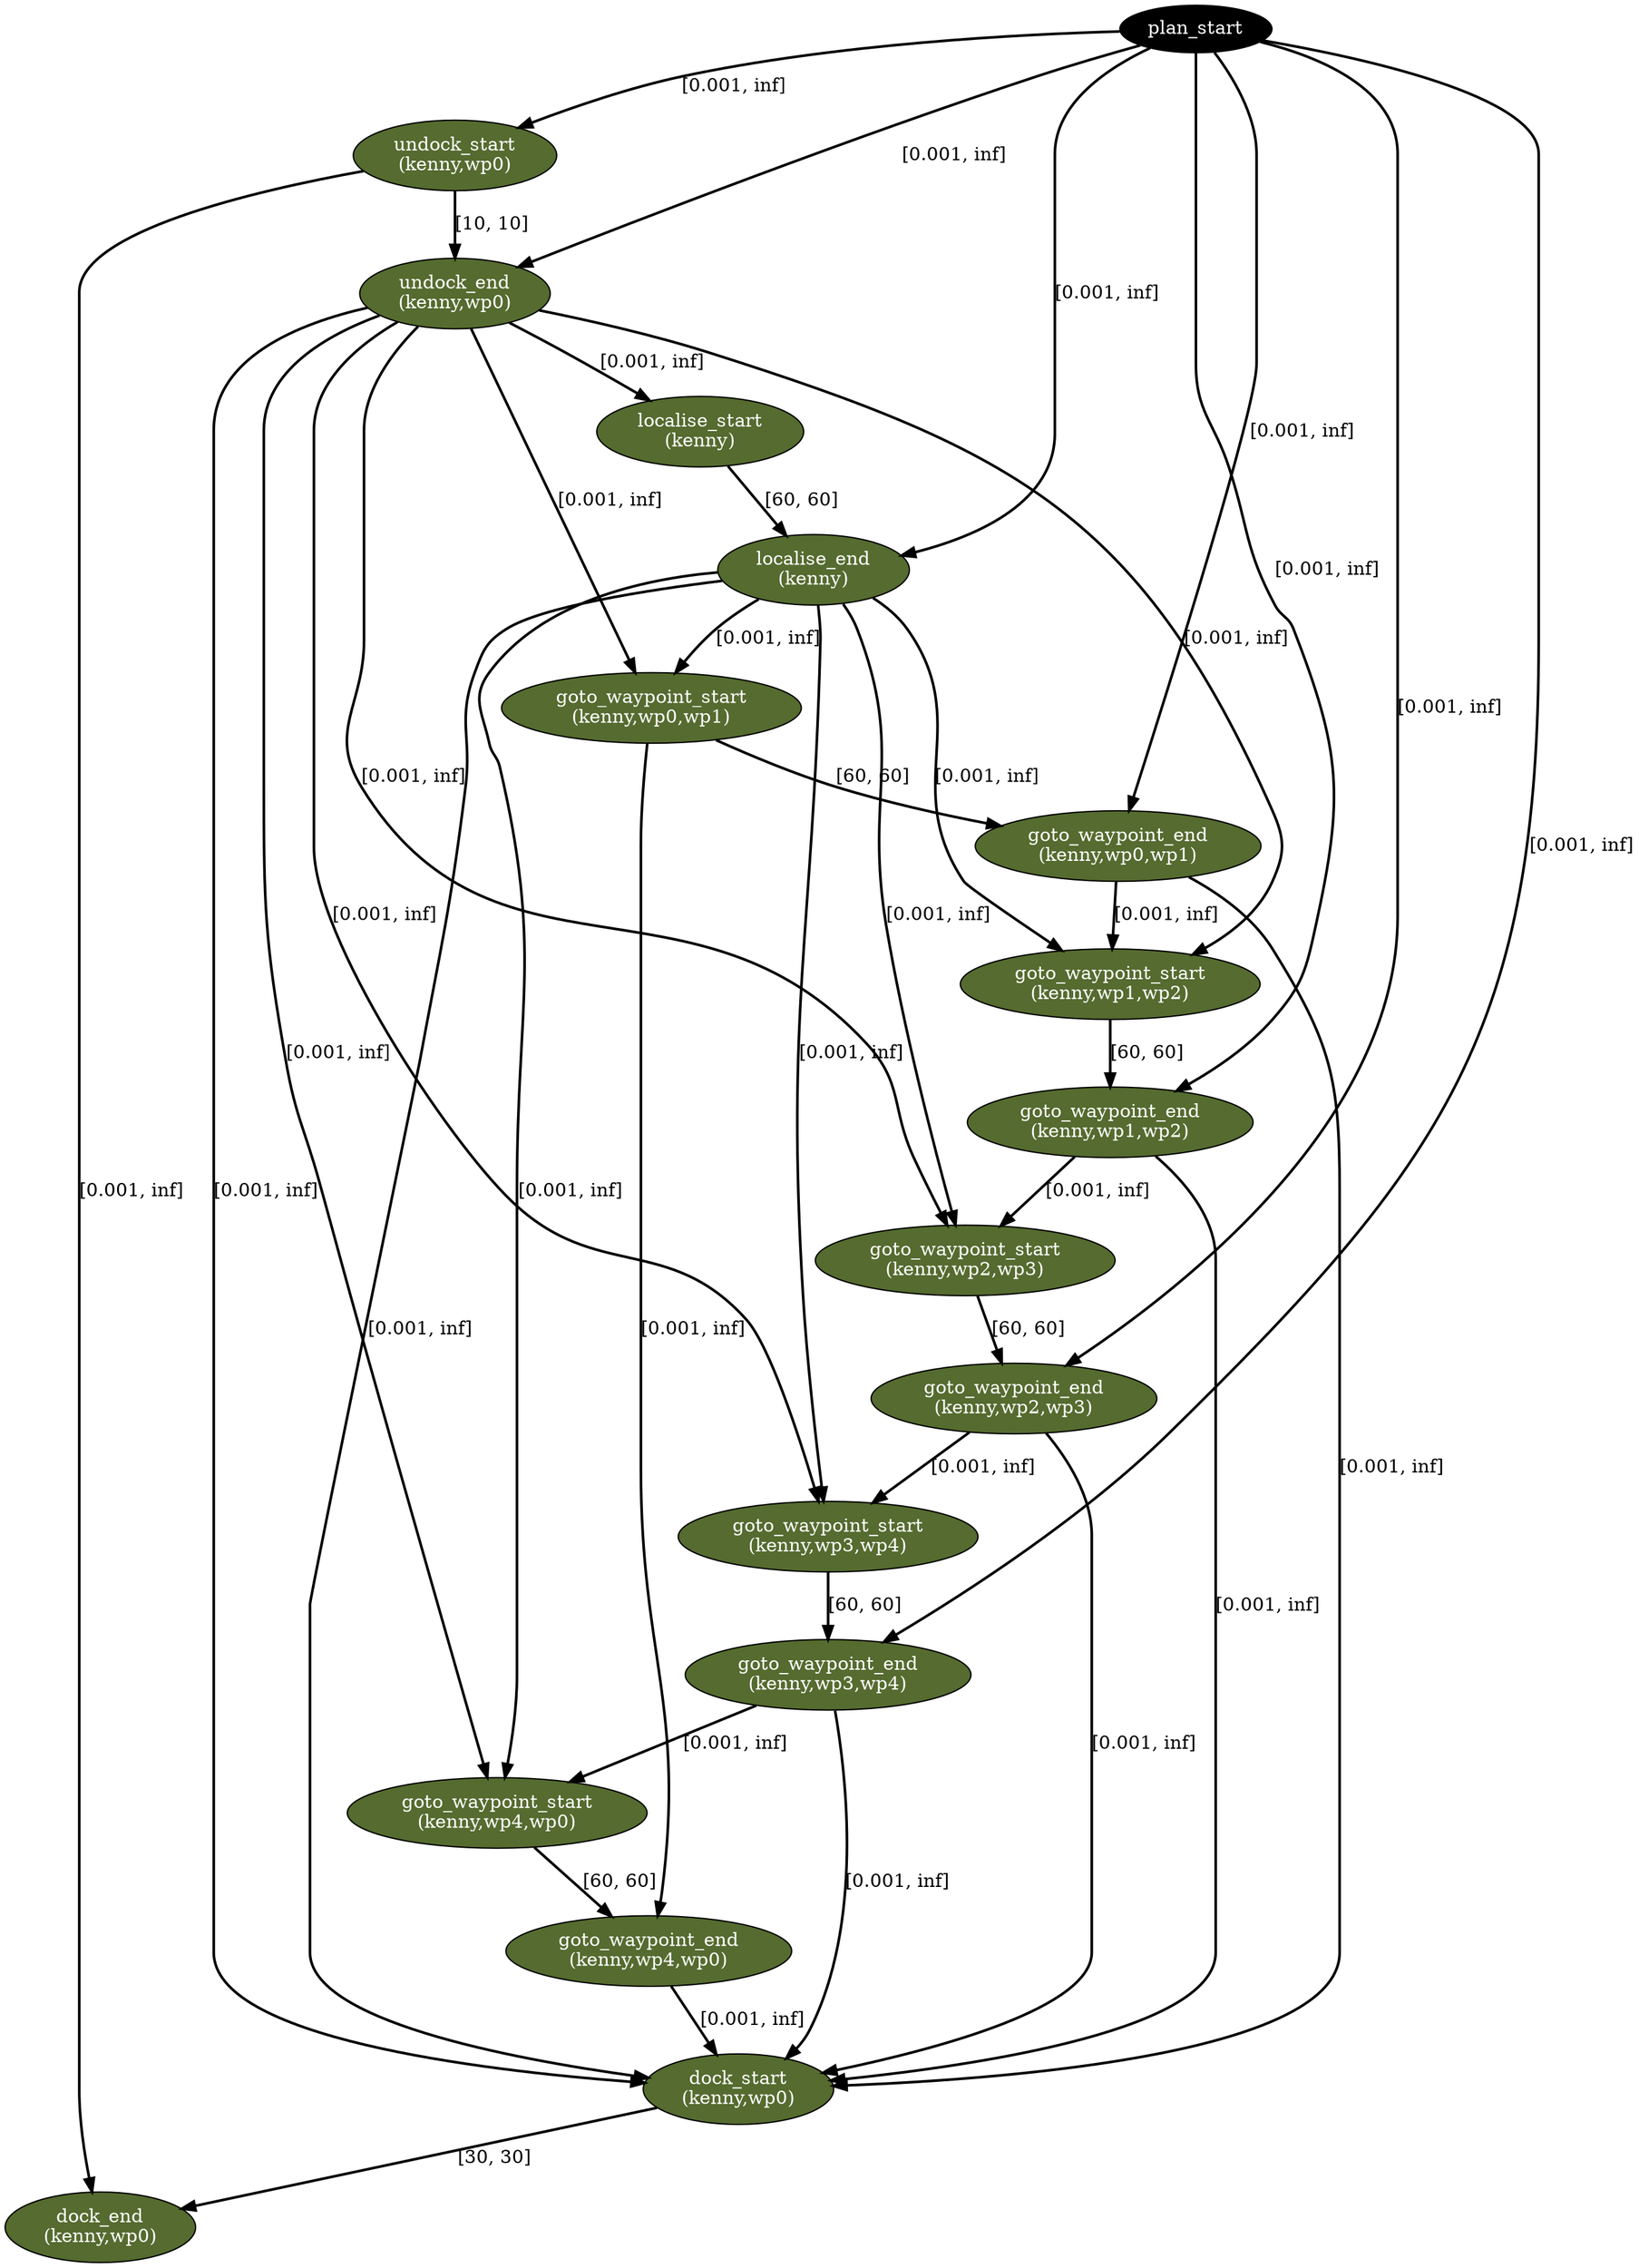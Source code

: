 digraph plan {
0[ label="plan_start",style=filled,fillcolor=black,fontcolor=white];
1[ label="undock_start
(kenny,wp0)",style=filled,fillcolor=darkolivegreen,fontcolor=white];
2[ label="undock_end
(kenny,wp0)",style=filled,fillcolor=darkolivegreen,fontcolor=white];
3[ label="localise_start
(kenny)",style=filled,fillcolor=darkolivegreen,fontcolor=white];
4[ label="localise_end
(kenny)",style=filled,fillcolor=darkolivegreen,fontcolor=white];
5[ label="goto_waypoint_start
(kenny,wp0,wp1)",style=filled,fillcolor=darkolivegreen,fontcolor=white];
6[ label="goto_waypoint_end
(kenny,wp0,wp1)",style=filled,fillcolor=darkolivegreen,fontcolor=white];
7[ label="goto_waypoint_start
(kenny,wp1,wp2)",style=filled,fillcolor=darkolivegreen,fontcolor=white];
8[ label="goto_waypoint_end
(kenny,wp1,wp2)",style=filled,fillcolor=darkolivegreen,fontcolor=white];
9[ label="goto_waypoint_start
(kenny,wp2,wp3)",style=filled,fillcolor=darkolivegreen,fontcolor=white];
10[ label="goto_waypoint_end
(kenny,wp2,wp3)",style=filled,fillcolor=darkolivegreen,fontcolor=white];
11[ label="goto_waypoint_start
(kenny,wp3,wp4)",style=filled,fillcolor=darkolivegreen,fontcolor=white];
12[ label="goto_waypoint_end
(kenny,wp3,wp4)",style=filled,fillcolor=darkolivegreen,fontcolor=white];
13[ label="goto_waypoint_start
(kenny,wp4,wp0)",style=filled,fillcolor=darkolivegreen,fontcolor=white];
14[ label="goto_waypoint_end
(kenny,wp4,wp0)",style=filled,fillcolor=darkolivegreen,fontcolor=white];
15[ label="dock_start
(kenny,wp0)",style=filled,fillcolor=darkolivegreen,fontcolor=white];
16[ label="dock_end
(kenny,wp0)",style=filled,fillcolor=darkolivegreen,fontcolor=white];
"0" -> "1" [ label="[0.001, inf]" , penwidth=2, color="black"]
"1" -> "2" [ label="[10, 10]" , penwidth=2, color="black"]
"0" -> "2" [ label="[0.001, inf]" , penwidth=2, color="black"]
"2" -> "3" [ label="[0.001, inf]" , penwidth=2, color="black"]
"3" -> "4" [ label="[60, 60]" , penwidth=2, color="black"]
"0" -> "4" [ label="[0.001, inf]" , penwidth=2, color="black"]
"4" -> "5" [ label="[0.001, inf]" , penwidth=2, color="black"]
"2" -> "5" [ label="[0.001, inf]" , penwidth=2, color="black"]
"5" -> "6" [ label="[60, 60]" , penwidth=2, color="black"]
"0" -> "6" [ label="[0.001, inf]" , penwidth=2, color="black"]
"6" -> "7" [ label="[0.001, inf]" , penwidth=2, color="black"]
"4" -> "7" [ label="[0.001, inf]" , penwidth=2, color="black"]
"2" -> "7" [ label="[0.001, inf]" , penwidth=2, color="black"]
"7" -> "8" [ label="[60, 60]" , penwidth=2, color="black"]
"0" -> "8" [ label="[0.001, inf]" , penwidth=2, color="black"]
"8" -> "9" [ label="[0.001, inf]" , penwidth=2, color="black"]
"4" -> "9" [ label="[0.001, inf]" , penwidth=2, color="black"]
"2" -> "9" [ label="[0.001, inf]" , penwidth=2, color="black"]
"9" -> "10" [ label="[60, 60]" , penwidth=2, color="black"]
"0" -> "10" [ label="[0.001, inf]" , penwidth=2, color="black"]
"10" -> "11" [ label="[0.001, inf]" , penwidth=2, color="black"]
"4" -> "11" [ label="[0.001, inf]" , penwidth=2, color="black"]
"2" -> "11" [ label="[0.001, inf]" , penwidth=2, color="black"]
"11" -> "12" [ label="[60, 60]" , penwidth=2, color="black"]
"0" -> "12" [ label="[0.001, inf]" , penwidth=2, color="black"]
"12" -> "13" [ label="[0.001, inf]" , penwidth=2, color="black"]
"4" -> "13" [ label="[0.001, inf]" , penwidth=2, color="black"]
"2" -> "13" [ label="[0.001, inf]" , penwidth=2, color="black"]
"13" -> "14" [ label="[60, 60]" , penwidth=2, color="black"]
"5" -> "14" [ label="[0.001, inf]" , penwidth=2, color="black"]
"14" -> "15" [ label="[0.001, inf]" , penwidth=2, color="black"]
"2" -> "15" [ label="[0.001, inf]" , penwidth=2, color="black"]
"12" -> "15" [ label="[0.001, inf]" , penwidth=2, color="black"]
"10" -> "15" [ label="[0.001, inf]" , penwidth=2, color="black"]
"8" -> "15" [ label="[0.001, inf]" , penwidth=2, color="black"]
"6" -> "15" [ label="[0.001, inf]" , penwidth=2, color="black"]
"4" -> "15" [ label="[0.001, inf]" , penwidth=2, color="black"]
"15" -> "16" [ label="[30, 30]" , penwidth=2, color="black"]
"1" -> "16" [ label="[0.001, inf]" , penwidth=2, color="black"]
}
